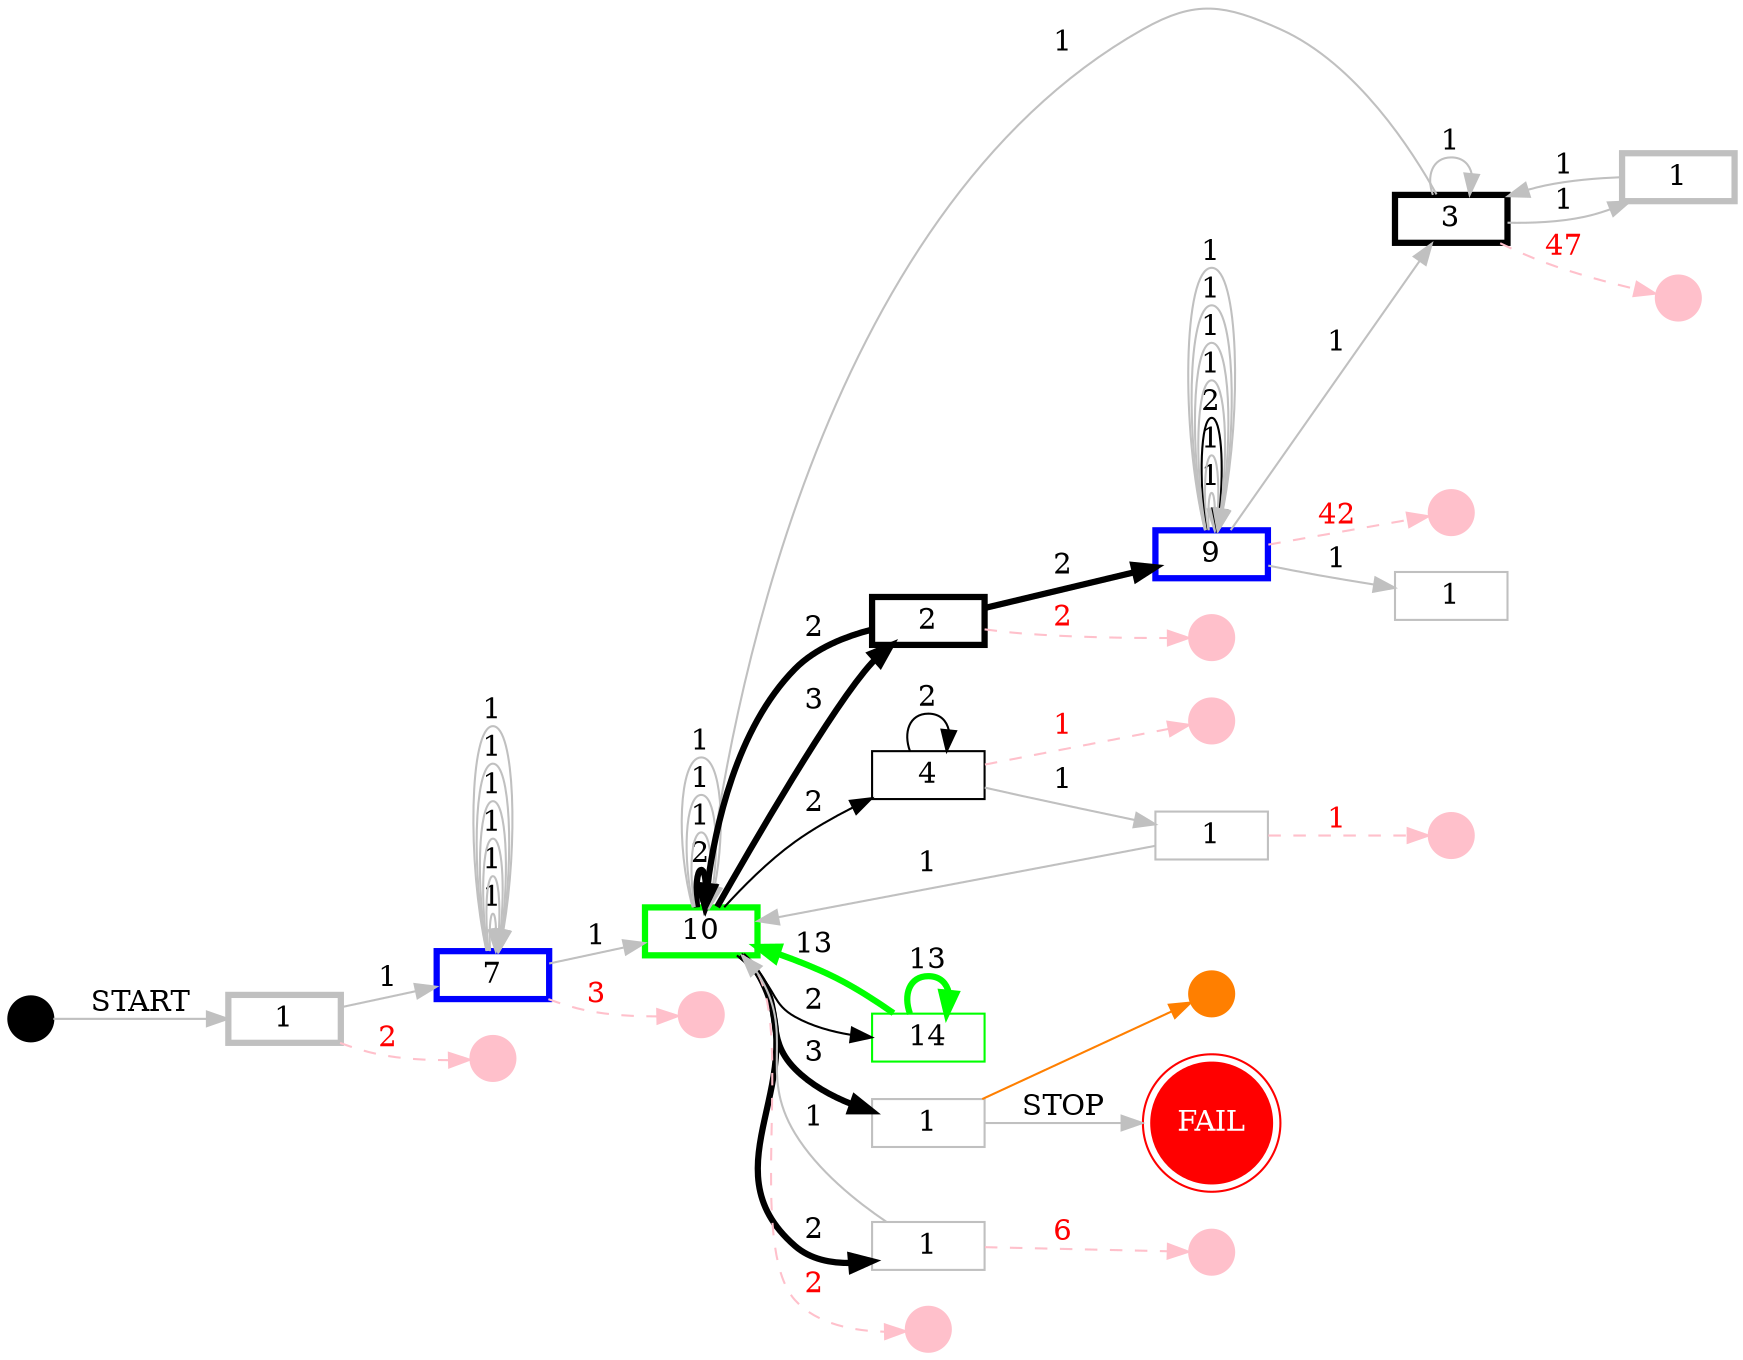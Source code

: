 digraph TESTAR {
rankdir=LR;
ENTRY [shape=point, height=0.3, style=solid, color=black];
node [fixedsize=false, shape=rect, style=solid, color=black, fontcolor=black, height=0.8];
SC1ax8r5f1941954200481 [label="4", height=0.3, style=solid, color=black];
SCi3jgyo5d41031594909 [label="1", height=0.3, style=solid, color=grey];
SCkkd9365be959800205 [label="3", height=0.3, penwidth=3, style=solid, color=black];
SC1oj9p2r25b1352208433 [label="1", height=0.3, style=solid, color=grey];
SCa3vb1a17e2205435146 [label="14", height=0.3, style=solid, color=green];
SC000 [label="1", height=0.3, style=solid, color=grey];
verdict_SC000 [color="#FF7F00", shape=point, height=0.3, style=solid, label=""];
SC000 -> verdict_SC000 [label="", color="#FF7F00"];
SC15wc6q463c1197581658 [label="1", height=0.3, penwidth=3, style=solid, color=grey];
SCh65xcm5c01124955154 [label="9", height=0.3, penwidth=3, style=solid, color=blue];
SCgzc7da156971168975 [label="7", height=0.3, penwidth=3, style=solid, color=blue];
SC13ijc901573865638090 [label="10", height=0.3, penwidth=3, style=solid, color=green];
SC1ua31da1952110342658 [label="2", height=0.3, penwidth=3, style=solid, color=black];
SC1xwgshe2481821025580 [label="1", height=0.3, style=solid, color=grey];
SC1h6wqjd193605388731 [label="1", height=0.3, penwidth=3, style=solid, color=grey];
FAIL [fixedsize=false, shape=doublecircle, style=filled, color=red, fontcolor=white, height=0.8];
node [fixedsize=false, shape=point, style=solid, color=pink, fontcolor=pink, height=0.3];
SC1ax8r5f1941954200481 -> u1 [color=pink, fontcolor=red, label="1", style=dashed];
SCkkd9365be959800205 -> u3 [color=pink, fontcolor=red, label="47", style=dashed];
SC1oj9p2r25b1352208433 -> u4 [color=pink, fontcolor=red, label="1", style=dashed];
SCh65xcm5c01124955154 -> u8 [color=pink, fontcolor=red, label="42", style=dashed];
SCgzc7da156971168975 -> u9 [color=pink, fontcolor=red, label="3", style=dashed];
SC13ijc901573865638090 -> u10 [color=pink, fontcolor=red, label="2", style=dashed];
SC1ua31da1952110342658 -> u11 [color=pink, fontcolor=red, label="2", style=dashed];
SC1xwgshe2481821025580 -> u12 [color=pink, fontcolor=red, label="6", style=dashed];
SC1h6wqjd193605388731 -> u14 [color=pink, fontcolor=red, label="2", style=dashed];
node [fixedsize=false, shape=rect, style=solid, color=black, fontcolor=black, height=0.8];
SCh65xcm5c01124955154 -> SCh65xcm5c01124955154 [color=grey, style=solid, label="1"];
SCkkd9365be959800205 -> SC15wc6q463c1197581658 [color=grey, style=solid, label="1"];
SCa3vb1a17e2205435146 -> SCa3vb1a17e2205435146 [color=green, penwidth=3, style=solid, label="13"];
SCa3vb1a17e2205435146 -> SC13ijc901573865638090 [color=green, penwidth=3, style=solid, label="13"];
SCgzc7da156971168975 -> SCgzc7da156971168975 [color=grey, style=solid, label="1"];
SCh65xcm5c01124955154 -> SCh65xcm5c01124955154 [color=grey, style=solid, label="1"];
SC13ijc901573865638090 -> SC1ax8r5f1941954200481 [color=black, style=solid, label="2"];
SC1oj9p2r25b1352208433 -> SC13ijc901573865638090 [color=grey, style=solid, label="1"];
SCh65xcm5c01124955154 -> SCkkd9365be959800205 [color=grey, style=solid, label="1"];
SC1ua31da1952110342658 -> SCh65xcm5c01124955154 [color=black, penwidth=3, style=solid, label="2"];
SC1ua31da1952110342658 -> SC13ijc901573865638090 [color=black, penwidth=3, style=solid, label="2"];
SCh65xcm5c01124955154 -> SCh65xcm5c01124955154 [color=black, style=solid, label="2"];
SCh65xcm5c01124955154 -> SCh65xcm5c01124955154 [color=grey, style=solid, label="1"];
SCh65xcm5c01124955154 -> SCi3jgyo5d41031594909 [color=grey, style=solid, label="1"];
SC13ijc901573865638090 -> SC13ijc901573865638090 [color=black, penwidth=3, style=solid, label="2"];
SC13ijc901573865638090 -> SC1xwgshe2481821025580 [color=black, penwidth=3, style=solid, label="2"];
SC1ax8r5f1941954200481 -> SC1ax8r5f1941954200481 [color=black, style=solid, label="2"];
SC13ijc901573865638090 -> SCa3vb1a17e2205435146 [color=black, style=solid, label="2"];
SCgzc7da156971168975 -> SCgzc7da156971168975 [color=grey, style=solid, label="1"];
SCh65xcm5c01124955154 -> SCh65xcm5c01124955154 [color=grey, style=solid, label="1"];
SC13ijc901573865638090 -> SC13ijc901573865638090 [color=grey, style=solid, label="1"];
SC13ijc901573865638090 -> SC13ijc901573865638090 [color=grey, style=solid, label="1"];
SCkkd9365be959800205 -> SCkkd9365be959800205 [color=grey, style=solid, label="1"];
SCgzc7da156971168975 -> SCgzc7da156971168975 [color=grey, style=solid, label="1"];
SC000 -> FAIL [color=grey, style=solid, label="STOP"];
SCgzc7da156971168975 -> SCgzc7da156971168975 [color=grey, style=solid, label="1"];
SC13ijc901573865638090 -> SC000 [color=black, penwidth=3, style=solid, label="3"];
SC13ijc901573865638090 -> SC1ua31da1952110342658 [color=black, penwidth=3, style=solid, label="3"];
SCgzc7da156971168975 -> SCgzc7da156971168975 [color=grey, style=solid, label="1"];
SCkkd9365be959800205 -> SC13ijc901573865638090 [color=grey, style=solid, label="1"];
SC13ijc901573865638090 -> SC13ijc901573865638090 [color=grey, style=solid, label="1"];
SCgzc7da156971168975 -> SC13ijc901573865638090 [color=grey, style=solid, label="1"];
SC15wc6q463c1197581658 -> SCkkd9365be959800205 [color=grey, style=solid, label="1"];
SC1ax8r5f1941954200481 -> SC1oj9p2r25b1352208433 [color=grey, style=solid, label="1"];
ENTRY -> SC1h6wqjd193605388731 [color=grey, style=solid, label="START"];
SCgzc7da156971168975 -> SCgzc7da156971168975 [color=grey, style=solid, label="1"];
SC1xwgshe2481821025580 -> SC13ijc901573865638090 [color=grey, style=solid, label="1"];
SC1h6wqjd193605388731 -> SCgzc7da156971168975 [color=grey, style=solid, label="1"];
SCh65xcm5c01124955154 -> SCh65xcm5c01124955154 [color=grey, style=solid, label="1"];
SCh65xcm5c01124955154 -> SCh65xcm5c01124955154 [color=grey, style=solid, label="1"];
}

